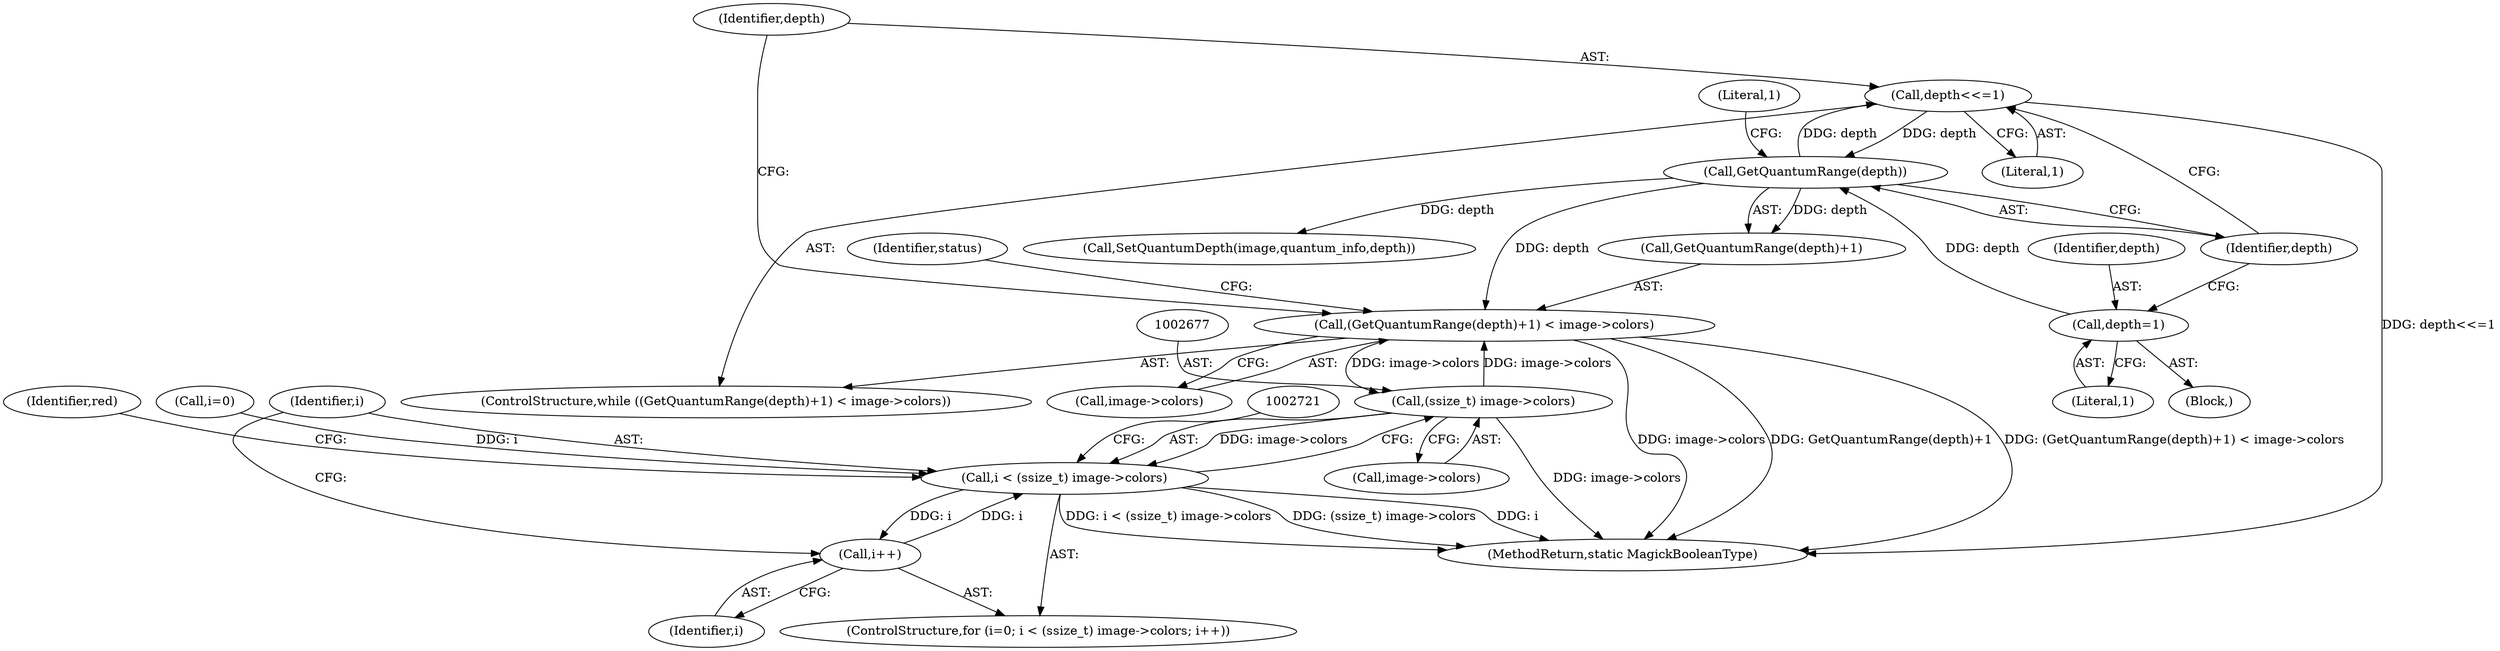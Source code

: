 digraph "0_ImageMagick6_3c53413eb544cc567309b4c86485eae43e956112@pointer" {
"1000833" [label="(Call,(GetQuantumRange(depth)+1) < image->colors)"];
"1000835" [label="(Call,GetQuantumRange(depth))"];
"1000829" [label="(Call,depth=1)"];
"1000841" [label="(Call,depth<<=1)"];
"1002676" [label="(Call,(ssize_t) image->colors)"];
"1000833" [label="(Call,(GetQuantumRange(depth)+1) < image->colors)"];
"1002674" [label="(Call,i < (ssize_t) image->colors)"];
"1002681" [label="(Call,i++)"];
"1000832" [label="(ControlStructure,while ((GetQuantumRange(depth)+1) < image->colors))"];
"1000818" [label="(Block,)"];
"1000838" [label="(Call,image->colors)"];
"1000835" [label="(Call,GetQuantumRange(depth))"];
"1002675" [label="(Identifier,i)"];
"1000845" [label="(Identifier,status)"];
"1000846" [label="(Call,SetQuantumDepth(image,quantum_info,depth))"];
"1002686" [label="(Identifier,red)"];
"1002682" [label="(Identifier,i)"];
"1000831" [label="(Literal,1)"];
"1000843" [label="(Literal,1)"];
"1000834" [label="(Call,GetQuantumRange(depth)+1)"];
"1000829" [label="(Call,depth=1)"];
"1000836" [label="(Identifier,depth)"];
"1000833" [label="(Call,(GetQuantumRange(depth)+1) < image->colors)"];
"1002678" [label="(Call,image->colors)"];
"1000830" [label="(Identifier,depth)"];
"1000841" [label="(Call,depth<<=1)"];
"1002670" [label="(ControlStructure,for (i=0; i < (ssize_t) image->colors; i++))"];
"1002681" [label="(Call,i++)"];
"1002671" [label="(Call,i=0)"];
"1000842" [label="(Identifier,depth)"];
"1002948" [label="(MethodReturn,static MagickBooleanType)"];
"1002674" [label="(Call,i < (ssize_t) image->colors)"];
"1000837" [label="(Literal,1)"];
"1002676" [label="(Call,(ssize_t) image->colors)"];
"1000833" -> "1000832"  [label="AST: "];
"1000833" -> "1000838"  [label="CFG: "];
"1000834" -> "1000833"  [label="AST: "];
"1000838" -> "1000833"  [label="AST: "];
"1000842" -> "1000833"  [label="CFG: "];
"1000845" -> "1000833"  [label="CFG: "];
"1000833" -> "1002948"  [label="DDG: image->colors"];
"1000833" -> "1002948"  [label="DDG: GetQuantumRange(depth)+1"];
"1000833" -> "1002948"  [label="DDG: (GetQuantumRange(depth)+1) < image->colors"];
"1000835" -> "1000833"  [label="DDG: depth"];
"1002676" -> "1000833"  [label="DDG: image->colors"];
"1000833" -> "1002676"  [label="DDG: image->colors"];
"1000835" -> "1000834"  [label="AST: "];
"1000835" -> "1000836"  [label="CFG: "];
"1000836" -> "1000835"  [label="AST: "];
"1000837" -> "1000835"  [label="CFG: "];
"1000835" -> "1000834"  [label="DDG: depth"];
"1000829" -> "1000835"  [label="DDG: depth"];
"1000841" -> "1000835"  [label="DDG: depth"];
"1000835" -> "1000841"  [label="DDG: depth"];
"1000835" -> "1000846"  [label="DDG: depth"];
"1000829" -> "1000818"  [label="AST: "];
"1000829" -> "1000831"  [label="CFG: "];
"1000830" -> "1000829"  [label="AST: "];
"1000831" -> "1000829"  [label="AST: "];
"1000836" -> "1000829"  [label="CFG: "];
"1000841" -> "1000832"  [label="AST: "];
"1000841" -> "1000843"  [label="CFG: "];
"1000842" -> "1000841"  [label="AST: "];
"1000843" -> "1000841"  [label="AST: "];
"1000836" -> "1000841"  [label="CFG: "];
"1000841" -> "1002948"  [label="DDG: depth<<=1"];
"1002676" -> "1002674"  [label="AST: "];
"1002676" -> "1002678"  [label="CFG: "];
"1002677" -> "1002676"  [label="AST: "];
"1002678" -> "1002676"  [label="AST: "];
"1002674" -> "1002676"  [label="CFG: "];
"1002676" -> "1002948"  [label="DDG: image->colors"];
"1002676" -> "1002674"  [label="DDG: image->colors"];
"1002674" -> "1002670"  [label="AST: "];
"1002675" -> "1002674"  [label="AST: "];
"1002686" -> "1002674"  [label="CFG: "];
"1002721" -> "1002674"  [label="CFG: "];
"1002674" -> "1002948"  [label="DDG: i < (ssize_t) image->colors"];
"1002674" -> "1002948"  [label="DDG: (ssize_t) image->colors"];
"1002674" -> "1002948"  [label="DDG: i"];
"1002671" -> "1002674"  [label="DDG: i"];
"1002681" -> "1002674"  [label="DDG: i"];
"1002674" -> "1002681"  [label="DDG: i"];
"1002681" -> "1002670"  [label="AST: "];
"1002681" -> "1002682"  [label="CFG: "];
"1002682" -> "1002681"  [label="AST: "];
"1002675" -> "1002681"  [label="CFG: "];
}
